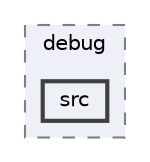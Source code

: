 digraph "src"
{
 // INTERACTIVE_SVG=YES
 // LATEX_PDF_SIZE
  bgcolor="transparent";
  edge [fontname=Helvetica,fontsize=10,labelfontname=Helvetica,labelfontsize=10];
  node [fontname=Helvetica,fontsize=10,shape=box,height=0.2,width=0.4];
  compound=true
  subgraph clusterdir_6b3820cc5e87aacf8b05b5f6ad06cd1d {
    graph [ bgcolor="#edf0f7", pencolor="grey50", label="debug", fontname=Helvetica,fontsize=10 style="filled,dashed", URL="dir_6b3820cc5e87aacf8b05b5f6ad06cd1d.html",tooltip=""]
  dir_9febfb34bf47b71f9858a4f465710f05 [label="src", fillcolor="#edf0f7", color="grey25", style="filled,bold", URL="dir_9febfb34bf47b71f9858a4f465710f05.html",tooltip=""];
  }
}
